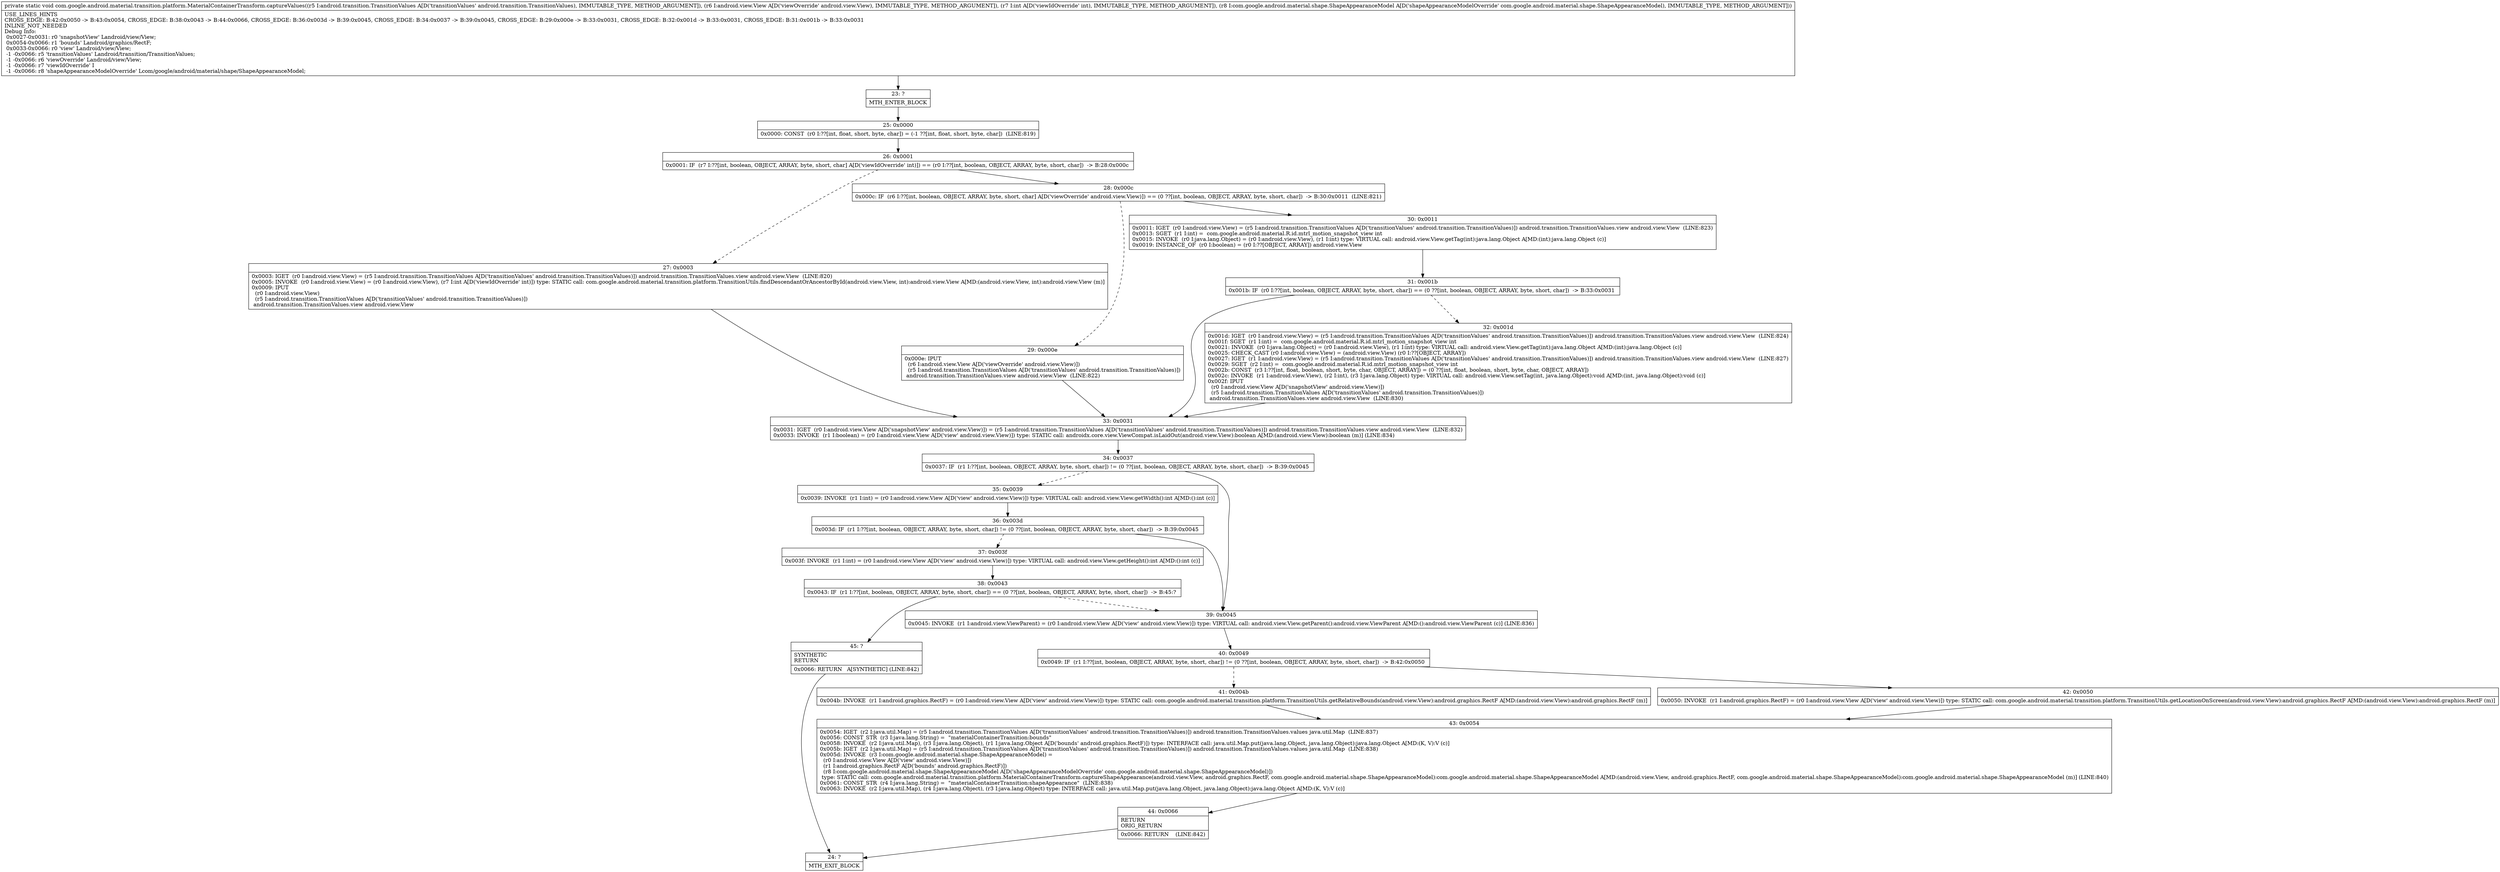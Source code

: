 digraph "CFG forcom.google.android.material.transition.platform.MaterialContainerTransform.captureValues(Landroid\/transition\/TransitionValues;Landroid\/view\/View;ILcom\/google\/android\/material\/shape\/ShapeAppearanceModel;)V" {
Node_23 [shape=record,label="{23\:\ ?|MTH_ENTER_BLOCK\l}"];
Node_25 [shape=record,label="{25\:\ 0x0000|0x0000: CONST  (r0 I:??[int, float, short, byte, char]) = (\-1 ??[int, float, short, byte, char])  (LINE:819)\l}"];
Node_26 [shape=record,label="{26\:\ 0x0001|0x0001: IF  (r7 I:??[int, boolean, OBJECT, ARRAY, byte, short, char] A[D('viewIdOverride' int)]) == (r0 I:??[int, boolean, OBJECT, ARRAY, byte, short, char])  \-\> B:28:0x000c \l}"];
Node_27 [shape=record,label="{27\:\ 0x0003|0x0003: IGET  (r0 I:android.view.View) = (r5 I:android.transition.TransitionValues A[D('transitionValues' android.transition.TransitionValues)]) android.transition.TransitionValues.view android.view.View  (LINE:820)\l0x0005: INVOKE  (r0 I:android.view.View) = (r0 I:android.view.View), (r7 I:int A[D('viewIdOverride' int)]) type: STATIC call: com.google.android.material.transition.platform.TransitionUtils.findDescendantOrAncestorById(android.view.View, int):android.view.View A[MD:(android.view.View, int):android.view.View (m)]\l0x0009: IPUT  \l  (r0 I:android.view.View)\l  (r5 I:android.transition.TransitionValues A[D('transitionValues' android.transition.TransitionValues)])\l android.transition.TransitionValues.view android.view.View \l}"];
Node_33 [shape=record,label="{33\:\ 0x0031|0x0031: IGET  (r0 I:android.view.View A[D('snapshotView' android.view.View)]) = (r5 I:android.transition.TransitionValues A[D('transitionValues' android.transition.TransitionValues)]) android.transition.TransitionValues.view android.view.View  (LINE:832)\l0x0033: INVOKE  (r1 I:boolean) = (r0 I:android.view.View A[D('view' android.view.View)]) type: STATIC call: androidx.core.view.ViewCompat.isLaidOut(android.view.View):boolean A[MD:(android.view.View):boolean (m)] (LINE:834)\l}"];
Node_34 [shape=record,label="{34\:\ 0x0037|0x0037: IF  (r1 I:??[int, boolean, OBJECT, ARRAY, byte, short, char]) != (0 ??[int, boolean, OBJECT, ARRAY, byte, short, char])  \-\> B:39:0x0045 \l}"];
Node_35 [shape=record,label="{35\:\ 0x0039|0x0039: INVOKE  (r1 I:int) = (r0 I:android.view.View A[D('view' android.view.View)]) type: VIRTUAL call: android.view.View.getWidth():int A[MD:():int (c)]\l}"];
Node_36 [shape=record,label="{36\:\ 0x003d|0x003d: IF  (r1 I:??[int, boolean, OBJECT, ARRAY, byte, short, char]) != (0 ??[int, boolean, OBJECT, ARRAY, byte, short, char])  \-\> B:39:0x0045 \l}"];
Node_37 [shape=record,label="{37\:\ 0x003f|0x003f: INVOKE  (r1 I:int) = (r0 I:android.view.View A[D('view' android.view.View)]) type: VIRTUAL call: android.view.View.getHeight():int A[MD:():int (c)]\l}"];
Node_38 [shape=record,label="{38\:\ 0x0043|0x0043: IF  (r1 I:??[int, boolean, OBJECT, ARRAY, byte, short, char]) == (0 ??[int, boolean, OBJECT, ARRAY, byte, short, char])  \-\> B:45:? \l}"];
Node_45 [shape=record,label="{45\:\ ?|SYNTHETIC\lRETURN\l|0x0066: RETURN   A[SYNTHETIC] (LINE:842)\l}"];
Node_24 [shape=record,label="{24\:\ ?|MTH_EXIT_BLOCK\l}"];
Node_39 [shape=record,label="{39\:\ 0x0045|0x0045: INVOKE  (r1 I:android.view.ViewParent) = (r0 I:android.view.View A[D('view' android.view.View)]) type: VIRTUAL call: android.view.View.getParent():android.view.ViewParent A[MD:():android.view.ViewParent (c)] (LINE:836)\l}"];
Node_40 [shape=record,label="{40\:\ 0x0049|0x0049: IF  (r1 I:??[int, boolean, OBJECT, ARRAY, byte, short, char]) != (0 ??[int, boolean, OBJECT, ARRAY, byte, short, char])  \-\> B:42:0x0050 \l}"];
Node_41 [shape=record,label="{41\:\ 0x004b|0x004b: INVOKE  (r1 I:android.graphics.RectF) = (r0 I:android.view.View A[D('view' android.view.View)]) type: STATIC call: com.google.android.material.transition.platform.TransitionUtils.getRelativeBounds(android.view.View):android.graphics.RectF A[MD:(android.view.View):android.graphics.RectF (m)]\l}"];
Node_43 [shape=record,label="{43\:\ 0x0054|0x0054: IGET  (r2 I:java.util.Map) = (r5 I:android.transition.TransitionValues A[D('transitionValues' android.transition.TransitionValues)]) android.transition.TransitionValues.values java.util.Map  (LINE:837)\l0x0056: CONST_STR  (r3 I:java.lang.String) =  \"materialContainerTransition:bounds\" \l0x0058: INVOKE  (r2 I:java.util.Map), (r3 I:java.lang.Object), (r1 I:java.lang.Object A[D('bounds' android.graphics.RectF)]) type: INTERFACE call: java.util.Map.put(java.lang.Object, java.lang.Object):java.lang.Object A[MD:(K, V):V (c)]\l0x005b: IGET  (r2 I:java.util.Map) = (r5 I:android.transition.TransitionValues A[D('transitionValues' android.transition.TransitionValues)]) android.transition.TransitionValues.values java.util.Map  (LINE:838)\l0x005d: INVOKE  (r3 I:com.google.android.material.shape.ShapeAppearanceModel) = \l  (r0 I:android.view.View A[D('view' android.view.View)])\l  (r1 I:android.graphics.RectF A[D('bounds' android.graphics.RectF)])\l  (r8 I:com.google.android.material.shape.ShapeAppearanceModel A[D('shapeAppearanceModelOverride' com.google.android.material.shape.ShapeAppearanceModel)])\l type: STATIC call: com.google.android.material.transition.platform.MaterialContainerTransform.captureShapeAppearance(android.view.View, android.graphics.RectF, com.google.android.material.shape.ShapeAppearanceModel):com.google.android.material.shape.ShapeAppearanceModel A[MD:(android.view.View, android.graphics.RectF, com.google.android.material.shape.ShapeAppearanceModel):com.google.android.material.shape.ShapeAppearanceModel (m)] (LINE:840)\l0x0061: CONST_STR  (r4 I:java.lang.String) =  \"materialContainerTransition:shapeAppearance\"  (LINE:838)\l0x0063: INVOKE  (r2 I:java.util.Map), (r4 I:java.lang.Object), (r3 I:java.lang.Object) type: INTERFACE call: java.util.Map.put(java.lang.Object, java.lang.Object):java.lang.Object A[MD:(K, V):V (c)]\l}"];
Node_44 [shape=record,label="{44\:\ 0x0066|RETURN\lORIG_RETURN\l|0x0066: RETURN    (LINE:842)\l}"];
Node_42 [shape=record,label="{42\:\ 0x0050|0x0050: INVOKE  (r1 I:android.graphics.RectF) = (r0 I:android.view.View A[D('view' android.view.View)]) type: STATIC call: com.google.android.material.transition.platform.TransitionUtils.getLocationOnScreen(android.view.View):android.graphics.RectF A[MD:(android.view.View):android.graphics.RectF (m)]\l}"];
Node_28 [shape=record,label="{28\:\ 0x000c|0x000c: IF  (r6 I:??[int, boolean, OBJECT, ARRAY, byte, short, char] A[D('viewOverride' android.view.View)]) == (0 ??[int, boolean, OBJECT, ARRAY, byte, short, char])  \-\> B:30:0x0011  (LINE:821)\l}"];
Node_29 [shape=record,label="{29\:\ 0x000e|0x000e: IPUT  \l  (r6 I:android.view.View A[D('viewOverride' android.view.View)])\l  (r5 I:android.transition.TransitionValues A[D('transitionValues' android.transition.TransitionValues)])\l android.transition.TransitionValues.view android.view.View  (LINE:822)\l}"];
Node_30 [shape=record,label="{30\:\ 0x0011|0x0011: IGET  (r0 I:android.view.View) = (r5 I:android.transition.TransitionValues A[D('transitionValues' android.transition.TransitionValues)]) android.transition.TransitionValues.view android.view.View  (LINE:823)\l0x0013: SGET  (r1 I:int) =  com.google.android.material.R.id.mtrl_motion_snapshot_view int \l0x0015: INVOKE  (r0 I:java.lang.Object) = (r0 I:android.view.View), (r1 I:int) type: VIRTUAL call: android.view.View.getTag(int):java.lang.Object A[MD:(int):java.lang.Object (c)]\l0x0019: INSTANCE_OF  (r0 I:boolean) = (r0 I:??[OBJECT, ARRAY]) android.view.View \l}"];
Node_31 [shape=record,label="{31\:\ 0x001b|0x001b: IF  (r0 I:??[int, boolean, OBJECT, ARRAY, byte, short, char]) == (0 ??[int, boolean, OBJECT, ARRAY, byte, short, char])  \-\> B:33:0x0031 \l}"];
Node_32 [shape=record,label="{32\:\ 0x001d|0x001d: IGET  (r0 I:android.view.View) = (r5 I:android.transition.TransitionValues A[D('transitionValues' android.transition.TransitionValues)]) android.transition.TransitionValues.view android.view.View  (LINE:824)\l0x001f: SGET  (r1 I:int) =  com.google.android.material.R.id.mtrl_motion_snapshot_view int \l0x0021: INVOKE  (r0 I:java.lang.Object) = (r0 I:android.view.View), (r1 I:int) type: VIRTUAL call: android.view.View.getTag(int):java.lang.Object A[MD:(int):java.lang.Object (c)]\l0x0025: CHECK_CAST (r0 I:android.view.View) = (android.view.View) (r0 I:??[OBJECT, ARRAY]) \l0x0027: IGET  (r1 I:android.view.View) = (r5 I:android.transition.TransitionValues A[D('transitionValues' android.transition.TransitionValues)]) android.transition.TransitionValues.view android.view.View  (LINE:827)\l0x0029: SGET  (r2 I:int) =  com.google.android.material.R.id.mtrl_motion_snapshot_view int \l0x002b: CONST  (r3 I:??[int, float, boolean, short, byte, char, OBJECT, ARRAY]) = (0 ??[int, float, boolean, short, byte, char, OBJECT, ARRAY]) \l0x002c: INVOKE  (r1 I:android.view.View), (r2 I:int), (r3 I:java.lang.Object) type: VIRTUAL call: android.view.View.setTag(int, java.lang.Object):void A[MD:(int, java.lang.Object):void (c)]\l0x002f: IPUT  \l  (r0 I:android.view.View A[D('snapshotView' android.view.View)])\l  (r5 I:android.transition.TransitionValues A[D('transitionValues' android.transition.TransitionValues)])\l android.transition.TransitionValues.view android.view.View  (LINE:830)\l}"];
MethodNode[shape=record,label="{private static void com.google.android.material.transition.platform.MaterialContainerTransform.captureValues((r5 I:android.transition.TransitionValues A[D('transitionValues' android.transition.TransitionValues), IMMUTABLE_TYPE, METHOD_ARGUMENT]), (r6 I:android.view.View A[D('viewOverride' android.view.View), IMMUTABLE_TYPE, METHOD_ARGUMENT]), (r7 I:int A[D('viewIdOverride' int), IMMUTABLE_TYPE, METHOD_ARGUMENT]), (r8 I:com.google.android.material.shape.ShapeAppearanceModel A[D('shapeAppearanceModelOverride' com.google.android.material.shape.ShapeAppearanceModel), IMMUTABLE_TYPE, METHOD_ARGUMENT]))  | USE_LINES_HINTS\lCROSS_EDGE: B:42:0x0050 \-\> B:43:0x0054, CROSS_EDGE: B:38:0x0043 \-\> B:44:0x0066, CROSS_EDGE: B:36:0x003d \-\> B:39:0x0045, CROSS_EDGE: B:34:0x0037 \-\> B:39:0x0045, CROSS_EDGE: B:29:0x000e \-\> B:33:0x0031, CROSS_EDGE: B:32:0x001d \-\> B:33:0x0031, CROSS_EDGE: B:31:0x001b \-\> B:33:0x0031\lINLINE_NOT_NEEDED\lDebug Info:\l  0x0027\-0x0031: r0 'snapshotView' Landroid\/view\/View;\l  0x0054\-0x0066: r1 'bounds' Landroid\/graphics\/RectF;\l  0x0033\-0x0066: r0 'view' Landroid\/view\/View;\l  \-1 \-0x0066: r5 'transitionValues' Landroid\/transition\/TransitionValues;\l  \-1 \-0x0066: r6 'viewOverride' Landroid\/view\/View;\l  \-1 \-0x0066: r7 'viewIdOverride' I\l  \-1 \-0x0066: r8 'shapeAppearanceModelOverride' Lcom\/google\/android\/material\/shape\/ShapeAppearanceModel;\l}"];
MethodNode -> Node_23;Node_23 -> Node_25;
Node_25 -> Node_26;
Node_26 -> Node_27[style=dashed];
Node_26 -> Node_28;
Node_27 -> Node_33;
Node_33 -> Node_34;
Node_34 -> Node_35[style=dashed];
Node_34 -> Node_39;
Node_35 -> Node_36;
Node_36 -> Node_37[style=dashed];
Node_36 -> Node_39;
Node_37 -> Node_38;
Node_38 -> Node_39[style=dashed];
Node_38 -> Node_45;
Node_45 -> Node_24;
Node_39 -> Node_40;
Node_40 -> Node_41[style=dashed];
Node_40 -> Node_42;
Node_41 -> Node_43;
Node_43 -> Node_44;
Node_44 -> Node_24;
Node_42 -> Node_43;
Node_28 -> Node_29[style=dashed];
Node_28 -> Node_30;
Node_29 -> Node_33;
Node_30 -> Node_31;
Node_31 -> Node_32[style=dashed];
Node_31 -> Node_33;
Node_32 -> Node_33;
}

